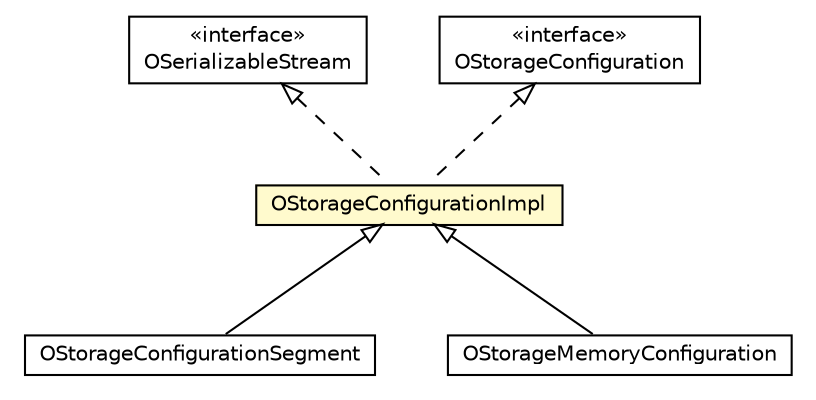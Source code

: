 #!/usr/local/bin/dot
#
# Class diagram 
# Generated by UMLGraph version R5_6-24-gf6e263 (http://www.umlgraph.org/)
#

digraph G {
	edge [fontname="Helvetica",fontsize=10,labelfontname="Helvetica",labelfontsize=10];
	node [fontname="Helvetica",fontsize=10,shape=plaintext];
	nodesep=0.25;
	ranksep=0.5;
	// com.orientechnologies.orient.core.serialization.OSerializableStream
	c7230043 [label=<<table title="com.orientechnologies.orient.core.serialization.OSerializableStream" border="0" cellborder="1" cellspacing="0" cellpadding="2" port="p" href="../serialization/OSerializableStream.html">
		<tr><td><table border="0" cellspacing="0" cellpadding="1">
<tr><td align="center" balign="center"> &#171;interface&#187; </td></tr>
<tr><td align="center" balign="center"> OSerializableStream </td></tr>
		</table></td></tr>
		</table>>, URL="../serialization/OSerializableStream.html", fontname="Helvetica", fontcolor="black", fontsize=10.0];
	// com.orientechnologies.orient.core.storage.impl.local.OStorageConfigurationSegment
	c7230145 [label=<<table title="com.orientechnologies.orient.core.storage.impl.local.OStorageConfigurationSegment" border="0" cellborder="1" cellspacing="0" cellpadding="2" port="p" href="../storage/impl/local/OStorageConfigurationSegment.html">
		<tr><td><table border="0" cellspacing="0" cellpadding="1">
<tr><td align="center" balign="center"> OStorageConfigurationSegment </td></tr>
		</table></td></tr>
		</table>>, URL="../storage/impl/local/OStorageConfigurationSegment.html", fontname="Helvetica", fontcolor="black", fontsize=10.0];
	// com.orientechnologies.orient.core.storage.impl.local.paginated.OStorageMemoryConfiguration
	c7230160 [label=<<table title="com.orientechnologies.orient.core.storage.impl.local.paginated.OStorageMemoryConfiguration" border="0" cellborder="1" cellspacing="0" cellpadding="2" port="p" href="../storage/impl/local/paginated/OStorageMemoryConfiguration.html">
		<tr><td><table border="0" cellspacing="0" cellpadding="1">
<tr><td align="center" balign="center"> OStorageMemoryConfiguration </td></tr>
		</table></td></tr>
		</table>>, URL="../storage/impl/local/paginated/OStorageMemoryConfiguration.html", fontname="Helvetica", fontcolor="black", fontsize=10.0];
	// com.orientechnologies.orient.core.config.OStorageConfiguration
	c7230393 [label=<<table title="com.orientechnologies.orient.core.config.OStorageConfiguration" border="0" cellborder="1" cellspacing="0" cellpadding="2" port="p" href="./OStorageConfiguration.html">
		<tr><td><table border="0" cellspacing="0" cellpadding="1">
<tr><td align="center" balign="center"> &#171;interface&#187; </td></tr>
<tr><td align="center" balign="center"> OStorageConfiguration </td></tr>
		</table></td></tr>
		</table>>, URL="./OStorageConfiguration.html", fontname="Helvetica", fontcolor="black", fontsize=10.0];
	// com.orientechnologies.orient.core.config.OStorageConfigurationImpl
	c7230405 [label=<<table title="com.orientechnologies.orient.core.config.OStorageConfigurationImpl" border="0" cellborder="1" cellspacing="0" cellpadding="2" port="p" bgcolor="lemonChiffon" href="./OStorageConfigurationImpl.html">
		<tr><td><table border="0" cellspacing="0" cellpadding="1">
<tr><td align="center" balign="center"> OStorageConfigurationImpl </td></tr>
		</table></td></tr>
		</table>>, URL="./OStorageConfigurationImpl.html", fontname="Helvetica", fontcolor="black", fontsize=10.0];
	//com.orientechnologies.orient.core.storage.impl.local.OStorageConfigurationSegment extends com.orientechnologies.orient.core.config.OStorageConfigurationImpl
	c7230405:p -> c7230145:p [dir=back,arrowtail=empty];
	//com.orientechnologies.orient.core.storage.impl.local.paginated.OStorageMemoryConfiguration extends com.orientechnologies.orient.core.config.OStorageConfigurationImpl
	c7230405:p -> c7230160:p [dir=back,arrowtail=empty];
	//com.orientechnologies.orient.core.config.OStorageConfigurationImpl implements com.orientechnologies.orient.core.serialization.OSerializableStream
	c7230043:p -> c7230405:p [dir=back,arrowtail=empty,style=dashed];
	//com.orientechnologies.orient.core.config.OStorageConfigurationImpl implements com.orientechnologies.orient.core.config.OStorageConfiguration
	c7230393:p -> c7230405:p [dir=back,arrowtail=empty,style=dashed];
}

